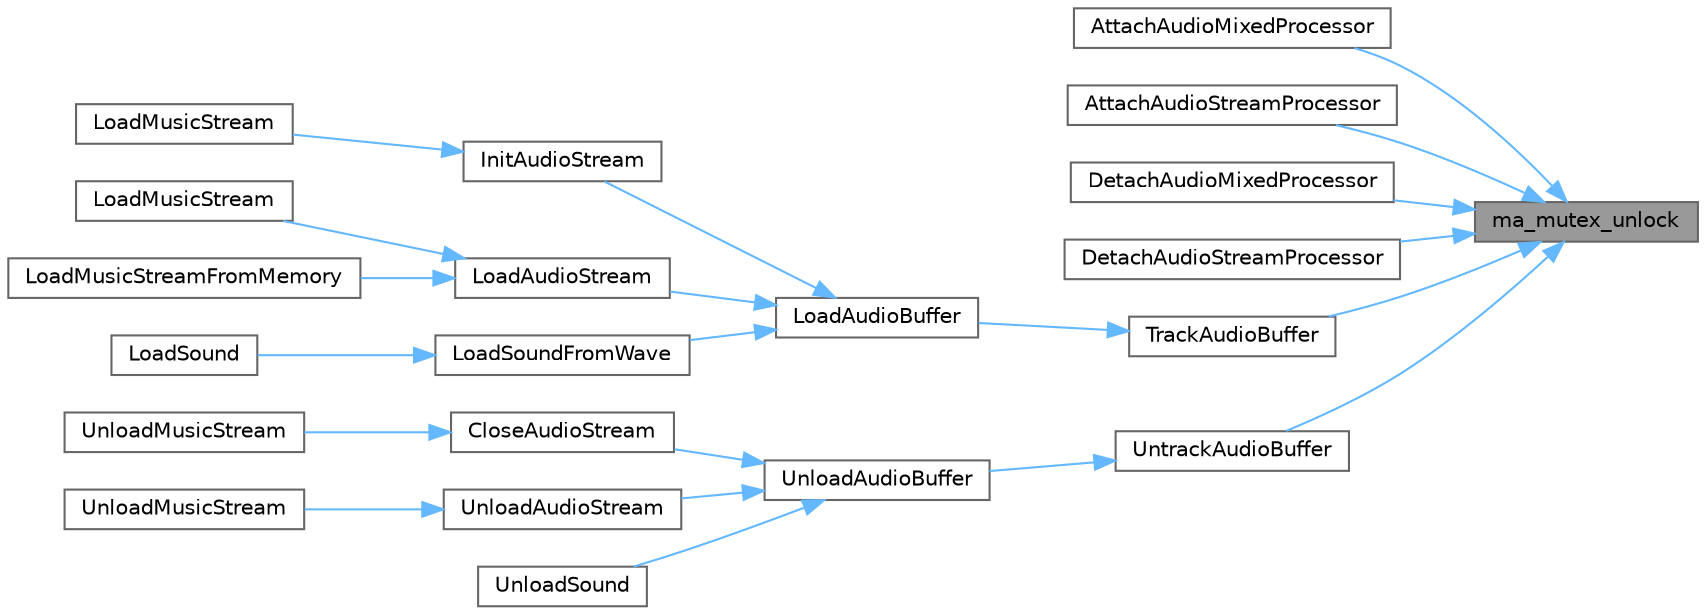 digraph "ma_mutex_unlock"
{
 // LATEX_PDF_SIZE
  bgcolor="transparent";
  edge [fontname=Helvetica,fontsize=10,labelfontname=Helvetica,labelfontsize=10];
  node [fontname=Helvetica,fontsize=10,shape=box,height=0.2,width=0.4];
  rankdir="RL";
  Node1 [id="Node000001",label="ma_mutex_unlock",height=0.2,width=0.4,color="gray40", fillcolor="grey60", style="filled", fontcolor="black",tooltip=" "];
  Node1 -> Node2 [id="edge41_Node000001_Node000002",dir="back",color="steelblue1",style="solid",tooltip=" "];
  Node2 [id="Node000002",label="AttachAudioMixedProcessor",height=0.2,width=0.4,color="grey40", fillcolor="white", style="filled",URL="$_classes_2lib_2raudio_8c.html#a1711731f02ddf3ade4ee0a7267c21277",tooltip=" "];
  Node1 -> Node3 [id="edge42_Node000001_Node000003",dir="back",color="steelblue1",style="solid",tooltip=" "];
  Node3 [id="Node000003",label="AttachAudioStreamProcessor",height=0.2,width=0.4,color="grey40", fillcolor="white", style="filled",URL="$_classes_2lib_2raudio_8c.html#a1ea27b7d7546348666af00d42599ea3f",tooltip=" "];
  Node1 -> Node4 [id="edge43_Node000001_Node000004",dir="back",color="steelblue1",style="solid",tooltip=" "];
  Node4 [id="Node000004",label="DetachAudioMixedProcessor",height=0.2,width=0.4,color="grey40", fillcolor="white", style="filled",URL="$_classes_2lib_2raudio_8c.html#a30a9c8f1aa08e41b2c895945995d9a7b",tooltip=" "];
  Node1 -> Node5 [id="edge44_Node000001_Node000005",dir="back",color="steelblue1",style="solid",tooltip=" "];
  Node5 [id="Node000005",label="DetachAudioStreamProcessor",height=0.2,width=0.4,color="grey40", fillcolor="white", style="filled",URL="$_classes_2lib_2raudio_8c.html#a8ecee4e3e8ddc02adfddeb8b4b94ac4c",tooltip=" "];
  Node1 -> Node6 [id="edge45_Node000001_Node000006",dir="back",color="steelblue1",style="solid",tooltip=" "];
  Node6 [id="Node000006",label="TrackAudioBuffer",height=0.2,width=0.4,color="grey40", fillcolor="white", style="filled",URL="$_classes_2lib_2raudio_8c.html#a912517d1d741f983893b3d5d5afd8c10",tooltip=" "];
  Node6 -> Node7 [id="edge46_Node000006_Node000007",dir="back",color="steelblue1",style="solid",tooltip=" "];
  Node7 [id="Node000007",label="LoadAudioBuffer",height=0.2,width=0.4,color="grey40", fillcolor="white", style="filled",URL="$_classes_2lib_2raudio_8c.html#aef1f0cc18e0345f8e7549fb70db0a983",tooltip=" "];
  Node7 -> Node8 [id="edge47_Node000007_Node000008",dir="back",color="steelblue1",style="solid",tooltip=" "];
  Node8 [id="Node000008",label="InitAudioStream",height=0.2,width=0.4,color="grey40", fillcolor="white", style="filled",URL="$_classes_2lib_2raylib_2src_2raudio_8c.html#a3a663b0cba07817c03c54716791d4dde",tooltip=" "];
  Node8 -> Node9 [id="edge48_Node000008_Node000009",dir="back",color="steelblue1",style="solid",tooltip=" "];
  Node9 [id="Node000009",label="LoadMusicStream",height=0.2,width=0.4,color="grey40", fillcolor="white", style="filled",URL="$_classes_2lib_2raylib_2src_2raudio_8c.html#ad019d08f0287d2bca8f2cb50e14aa0d9",tooltip=" "];
  Node7 -> Node10 [id="edge49_Node000007_Node000010",dir="back",color="steelblue1",style="solid",tooltip=" "];
  Node10 [id="Node000010",label="LoadAudioStream",height=0.2,width=0.4,color="grey40", fillcolor="white", style="filled",URL="$_classes_2lib_2raudio_8c.html#ae00c72baf187b6ca1c59ff9eb846e064",tooltip=" "];
  Node10 -> Node11 [id="edge50_Node000010_Node000011",dir="back",color="steelblue1",style="solid",tooltip=" "];
  Node11 [id="Node000011",label="LoadMusicStream",height=0.2,width=0.4,color="grey40", fillcolor="white", style="filled",URL="$_classes_2lib_2raudio_8c.html#ad019d08f0287d2bca8f2cb50e14aa0d9",tooltip=" "];
  Node10 -> Node12 [id="edge51_Node000010_Node000012",dir="back",color="steelblue1",style="solid",tooltip=" "];
  Node12 [id="Node000012",label="LoadMusicStreamFromMemory",height=0.2,width=0.4,color="grey40", fillcolor="white", style="filled",URL="$_classes_2lib_2raudio_8c.html#ae19ff6089f9b8a337109d7128da7e958",tooltip=" "];
  Node7 -> Node13 [id="edge52_Node000007_Node000013",dir="back",color="steelblue1",style="solid",tooltip=" "];
  Node13 [id="Node000013",label="LoadSoundFromWave",height=0.2,width=0.4,color="grey40", fillcolor="white", style="filled",URL="$_classes_2lib_2raudio_8c.html#aa9342d6a1156984d3501cb30a4f8666f",tooltip=" "];
  Node13 -> Node14 [id="edge53_Node000013_Node000014",dir="back",color="steelblue1",style="solid",tooltip=" "];
  Node14 [id="Node000014",label="LoadSound",height=0.2,width=0.4,color="grey40", fillcolor="white", style="filled",URL="$_classes_2lib_2raudio_8c.html#a936dd7bf9791a0aa1de82d3619c5b512",tooltip=" "];
  Node1 -> Node15 [id="edge54_Node000001_Node000015",dir="back",color="steelblue1",style="solid",tooltip=" "];
  Node15 [id="Node000015",label="UntrackAudioBuffer",height=0.2,width=0.4,color="grey40", fillcolor="white", style="filled",URL="$_classes_2lib_2raudio_8c.html#aeb488225cd0ed131c1e9d603765e9df1",tooltip=" "];
  Node15 -> Node16 [id="edge55_Node000015_Node000016",dir="back",color="steelblue1",style="solid",tooltip=" "];
  Node16 [id="Node000016",label="UnloadAudioBuffer",height=0.2,width=0.4,color="grey40", fillcolor="white", style="filled",URL="$_classes_2lib_2raudio_8c.html#a3aa6745f2d00d2617fac0cc9e51d7b93",tooltip=" "];
  Node16 -> Node17 [id="edge56_Node000016_Node000017",dir="back",color="steelblue1",style="solid",tooltip=" "];
  Node17 [id="Node000017",label="CloseAudioStream",height=0.2,width=0.4,color="grey40", fillcolor="white", style="filled",URL="$_classes_2lib_2raylib_2src_2raudio_8c.html#a89baff33b1a60a94ea2884d8cc4c948e",tooltip=" "];
  Node17 -> Node18 [id="edge57_Node000017_Node000018",dir="back",color="steelblue1",style="solid",tooltip=" "];
  Node18 [id="Node000018",label="UnloadMusicStream",height=0.2,width=0.4,color="grey40", fillcolor="white", style="filled",URL="$_classes_2lib_2raylib_2src_2raudio_8c.html#a8896e43335f56da2b8b950301d2d7508",tooltip=" "];
  Node16 -> Node19 [id="edge58_Node000016_Node000019",dir="back",color="steelblue1",style="solid",tooltip=" "];
  Node19 [id="Node000019",label="UnloadAudioStream",height=0.2,width=0.4,color="grey40", fillcolor="white", style="filled",URL="$_classes_2lib_2raudio_8c.html#a6fdf62b25c82fd270bb2607678e2ba2f",tooltip=" "];
  Node19 -> Node20 [id="edge59_Node000019_Node000020",dir="back",color="steelblue1",style="solid",tooltip=" "];
  Node20 [id="Node000020",label="UnloadMusicStream",height=0.2,width=0.4,color="grey40", fillcolor="white", style="filled",URL="$_classes_2lib_2raudio_8c.html#a8896e43335f56da2b8b950301d2d7508",tooltip=" "];
  Node16 -> Node21 [id="edge60_Node000016_Node000021",dir="back",color="steelblue1",style="solid",tooltip=" "];
  Node21 [id="Node000021",label="UnloadSound",height=0.2,width=0.4,color="grey40", fillcolor="white", style="filled",URL="$_classes_2lib_2raudio_8c.html#a6db353bc527f4d071317903c679b8270",tooltip=" "];
}
